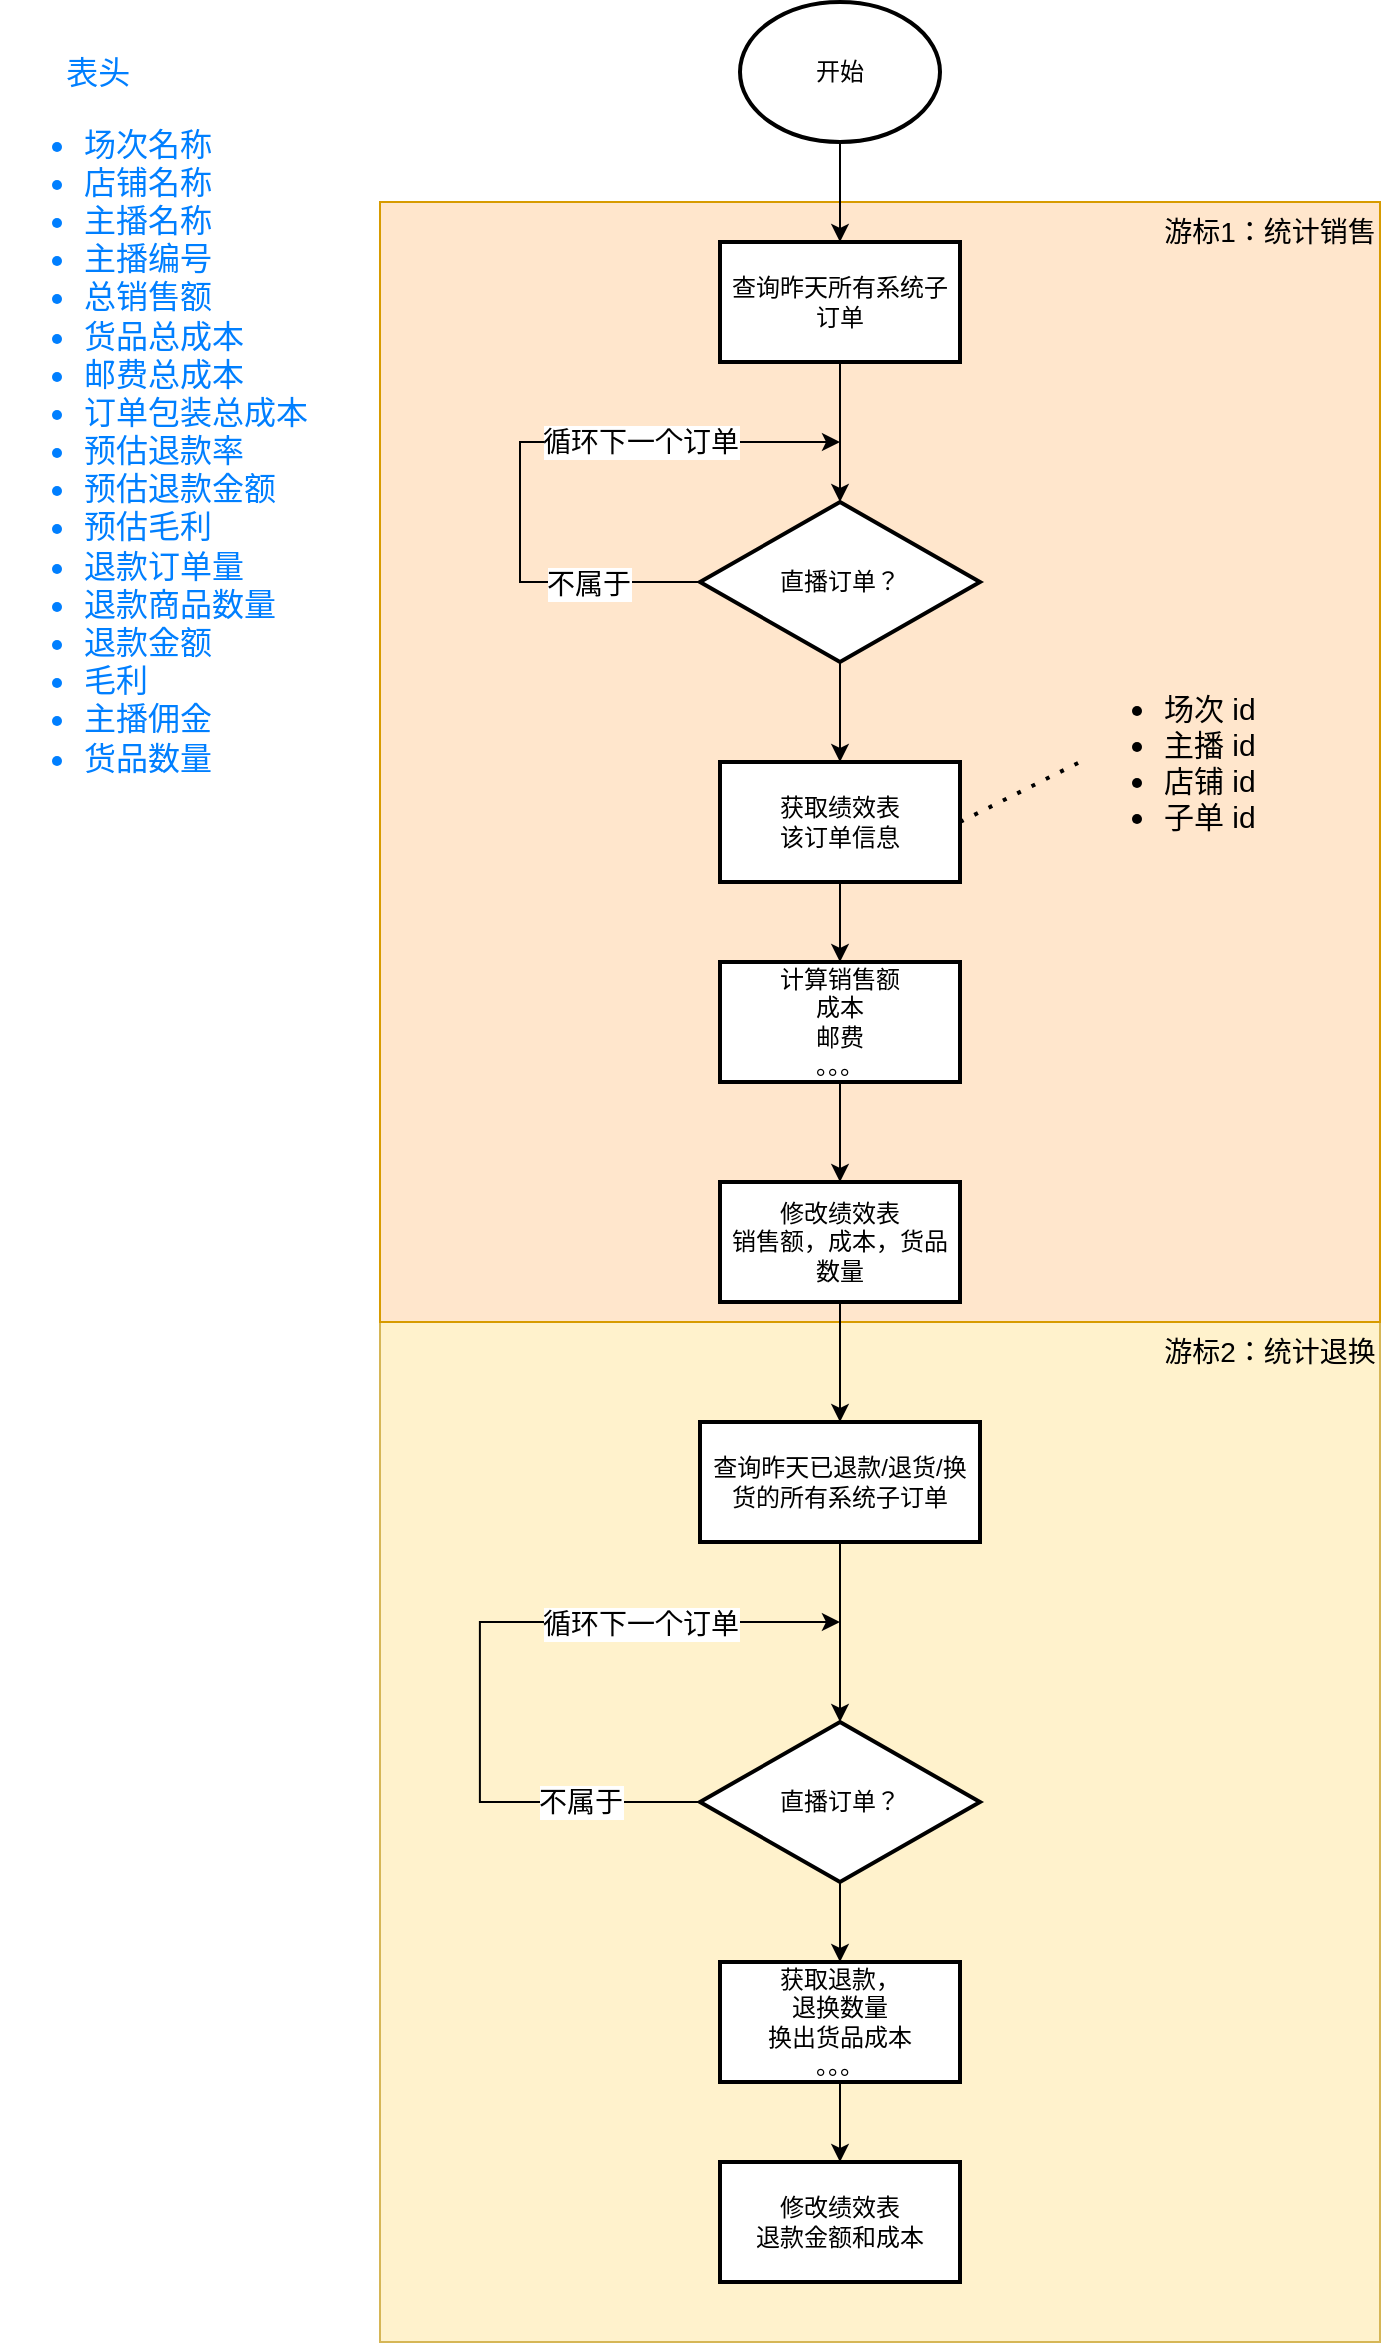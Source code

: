 <mxfile version="17.1.2" type="github">
  <diagram id="t_F-1Dw6Zl5kQm8IEOU6" name="第 1 页">
    <mxGraphModel dx="1038" dy="547" grid="1" gridSize="10" guides="1" tooltips="1" connect="1" arrows="1" fold="1" page="1" pageScale="1" pageWidth="1200" pageHeight="1920" math="0" shadow="0">
      <root>
        <mxCell id="0" />
        <mxCell id="1" parent="0" />
        <mxCell id="rYx-SEjjHaIsWCA3k80J-33" value="" style="whiteSpace=wrap;html=1;labelBackgroundColor=none;fontSize=14;fillColor=#fff2cc;strokeColor=#d6b656;" parent="1" vertex="1">
          <mxGeometry x="370" y="710" width="500" height="510" as="geometry" />
        </mxCell>
        <mxCell id="rYx-SEjjHaIsWCA3k80J-32" value="" style="whiteSpace=wrap;html=1;labelBackgroundColor=none;fontSize=14;fillColor=#ffe6cc;strokeColor=#d79b00;" parent="1" vertex="1">
          <mxGeometry x="370" y="150" width="500" height="560" as="geometry" />
        </mxCell>
        <mxCell id="rYx-SEjjHaIsWCA3k80J-1" value="" style="edgeStyle=orthogonalEdgeStyle;rounded=0;orthogonalLoop=1;jettySize=auto;html=1;fontSize=16;fontColor=#007FFF;" parent="1" source="T5tk2AwcZrp4xSw99o7m-2" target="T5tk2AwcZrp4xSw99o7m-8" edge="1">
          <mxGeometry relative="1" as="geometry" />
        </mxCell>
        <mxCell id="T5tk2AwcZrp4xSw99o7m-2" value="开始" style="strokeWidth=2;html=1;shape=mxgraph.flowchart.start_2;whiteSpace=wrap;" parent="1" vertex="1">
          <mxGeometry x="550" y="50" width="100" height="70" as="geometry" />
        </mxCell>
        <mxCell id="T5tk2AwcZrp4xSw99o7m-5" value="&lt;ul style=&quot;font-size: 15px;&quot;&gt;&lt;li style=&quot;font-size: 15px;&quot;&gt;场次 id&lt;/li&gt;&lt;li style=&quot;font-size: 15px;&quot;&gt;主播 id&lt;/li&gt;&lt;li style=&quot;font-size: 15px;&quot;&gt;店铺 id&lt;/li&gt;&lt;li style=&quot;font-size: 15px;&quot;&gt;子单 id&lt;/li&gt;&lt;/ul&gt;" style="text;strokeColor=none;fillColor=none;html=1;whiteSpace=wrap;verticalAlign=middle;overflow=hidden;fontSize=15;" parent="1" vertex="1">
          <mxGeometry x="720" y="375" width="130" height="110" as="geometry" />
        </mxCell>
        <mxCell id="T5tk2AwcZrp4xSw99o7m-7" value="&lt;div style=&quot;font-size: 16px&quot;&gt;&lt;span style=&quot;white-space: pre ; font-size: 16px&quot;&gt; &lt;/span&gt;&lt;span style=&quot;white-space: pre ; font-size: 16px&quot;&gt; &lt;/span&gt;&lt;/div&gt;&lt;div style=&quot;font-size: 16px&quot;&gt;&lt;span style=&quot;white-space: pre&quot;&gt; &lt;/span&gt;&amp;nbsp; &amp;nbsp; &amp;nbsp; 表头&lt;/div&gt;&lt;ul style=&quot;font-size: 16px&quot;&gt;&lt;li style=&quot;font-size: 16px&quot;&gt;场次名称&lt;/li&gt;&lt;li style=&quot;font-size: 16px&quot;&gt;店铺名称&lt;/li&gt;&lt;li style=&quot;font-size: 16px&quot;&gt;主播名称&lt;/li&gt;&lt;li style=&quot;font-size: 16px&quot;&gt;主播编号&lt;/li&gt;&lt;li style=&quot;font-size: 16px&quot;&gt;总销售额&lt;/li&gt;&lt;li style=&quot;font-size: 16px&quot;&gt;货品总成本&lt;/li&gt;&lt;li style=&quot;font-size: 16px&quot;&gt;邮费总成本&lt;/li&gt;&lt;li style=&quot;font-size: 16px&quot;&gt;订单包装总成本&lt;/li&gt;&lt;li style=&quot;font-size: 16px&quot;&gt;预估退款率&lt;/li&gt;&lt;li style=&quot;font-size: 16px&quot;&gt;预估退款金额&lt;/li&gt;&lt;li style=&quot;font-size: 16px&quot;&gt;预估毛利&lt;/li&gt;&lt;li style=&quot;font-size: 16px&quot;&gt;退款订单量&lt;/li&gt;&lt;li style=&quot;font-size: 16px&quot;&gt;退款商品数量&lt;/li&gt;&lt;li style=&quot;font-size: 16px&quot;&gt;退款金额&lt;/li&gt;&lt;li style=&quot;font-size: 16px&quot;&gt;毛利&lt;/li&gt;&lt;li style=&quot;font-size: 16px&quot;&gt;主播佣金&lt;/li&gt;&lt;li style=&quot;font-size: 16px&quot;&gt;货品数量&lt;/li&gt;&lt;/ul&gt;" style="text;strokeColor=none;fillColor=none;html=1;whiteSpace=wrap;verticalAlign=middle;overflow=hidden;fontSize=16;fontColor=#007FFF;labelBackgroundColor=none;" parent="1" vertex="1">
          <mxGeometry x="180" y="50" width="160" height="410" as="geometry" />
        </mxCell>
        <mxCell id="rYx-SEjjHaIsWCA3k80J-3" value="" style="edgeStyle=orthogonalEdgeStyle;rounded=0;orthogonalLoop=1;jettySize=auto;html=1;fontSize=16;fontColor=#007FFF;" parent="1" source="T5tk2AwcZrp4xSw99o7m-8" target="rYx-SEjjHaIsWCA3k80J-2" edge="1">
          <mxGeometry relative="1" as="geometry" />
        </mxCell>
        <mxCell id="T5tk2AwcZrp4xSw99o7m-8" value="查询昨天所有系统子订单" style="whiteSpace=wrap;html=1;strokeWidth=2;" parent="1" vertex="1">
          <mxGeometry x="540" y="170" width="120" height="60" as="geometry" />
        </mxCell>
        <mxCell id="rYx-SEjjHaIsWCA3k80J-4" style="edgeStyle=orthogonalEdgeStyle;rounded=0;orthogonalLoop=1;jettySize=auto;html=1;fontSize=16;fontColor=#007FFF;" parent="1" source="rYx-SEjjHaIsWCA3k80J-2" edge="1">
          <mxGeometry relative="1" as="geometry">
            <mxPoint x="600" y="270" as="targetPoint" />
            <Array as="points">
              <mxPoint x="440" y="340" />
              <mxPoint x="440" y="270" />
            </Array>
          </mxGeometry>
        </mxCell>
        <mxCell id="rYx-SEjjHaIsWCA3k80J-5" value="循环下一个订单" style="edgeLabel;html=1;align=center;verticalAlign=middle;resizable=0;points=[];fontSize=14;fontColor=#000000;labelBackgroundColor=default;" parent="rYx-SEjjHaIsWCA3k80J-4" vertex="1" connectable="0">
          <mxGeometry x="0.262" y="-3" relative="1" as="geometry">
            <mxPoint x="18" y="-3" as="offset" />
          </mxGeometry>
        </mxCell>
        <mxCell id="rYx-SEjjHaIsWCA3k80J-8" value="不属于" style="edgeLabel;html=1;align=center;verticalAlign=middle;resizable=0;points=[];fontSize=14;fontColor=#000000;" parent="rYx-SEjjHaIsWCA3k80J-4" vertex="1" connectable="0">
          <mxGeometry x="-0.65" y="1" relative="1" as="geometry">
            <mxPoint as="offset" />
          </mxGeometry>
        </mxCell>
        <mxCell id="rYx-SEjjHaIsWCA3k80J-7" value="" style="edgeStyle=orthogonalEdgeStyle;rounded=0;orthogonalLoop=1;jettySize=auto;html=1;fontSize=16;fontColor=#007FFF;" parent="1" source="rYx-SEjjHaIsWCA3k80J-2" target="rYx-SEjjHaIsWCA3k80J-6" edge="1">
          <mxGeometry relative="1" as="geometry" />
        </mxCell>
        <mxCell id="rYx-SEjjHaIsWCA3k80J-2" value="直播订单？" style="rhombus;whiteSpace=wrap;html=1;strokeWidth=2;" parent="1" vertex="1">
          <mxGeometry x="530" y="300" width="140" height="80" as="geometry" />
        </mxCell>
        <mxCell id="rYx-SEjjHaIsWCA3k80J-11" value="" style="edgeStyle=orthogonalEdgeStyle;rounded=0;orthogonalLoop=1;jettySize=auto;html=1;fontSize=14;fontColor=#000000;" parent="1" source="rYx-SEjjHaIsWCA3k80J-6" target="rYx-SEjjHaIsWCA3k80J-10" edge="1">
          <mxGeometry relative="1" as="geometry" />
        </mxCell>
        <mxCell id="rYx-SEjjHaIsWCA3k80J-6" value="获取绩效表&lt;br&gt;该订单信息" style="whiteSpace=wrap;html=1;strokeWidth=2;" parent="1" vertex="1">
          <mxGeometry x="540" y="430" width="120" height="60" as="geometry" />
        </mxCell>
        <mxCell id="rYx-SEjjHaIsWCA3k80J-9" value="" style="endArrow=none;dashed=1;html=1;dashPattern=1 3;strokeWidth=2;rounded=0;fontSize=14;fontColor=#000000;entryX=0;entryY=0.5;entryDx=0;entryDy=0;exitX=1;exitY=0.5;exitDx=0;exitDy=0;" parent="1" source="rYx-SEjjHaIsWCA3k80J-6" target="T5tk2AwcZrp4xSw99o7m-5" edge="1">
          <mxGeometry width="50" height="50" relative="1" as="geometry">
            <mxPoint x="700" y="490" as="sourcePoint" />
            <mxPoint x="750" y="440" as="targetPoint" />
          </mxGeometry>
        </mxCell>
        <mxCell id="rYx-SEjjHaIsWCA3k80J-26" value="" style="edgeStyle=orthogonalEdgeStyle;rounded=0;orthogonalLoop=1;jettySize=auto;html=1;fontSize=14;fontColor=#000000;" parent="1" source="rYx-SEjjHaIsWCA3k80J-10" target="rYx-SEjjHaIsWCA3k80J-25" edge="1">
          <mxGeometry relative="1" as="geometry" />
        </mxCell>
        <mxCell id="rYx-SEjjHaIsWCA3k80J-10" value="计算销售额&lt;br&gt;成本&lt;br&gt;邮费&lt;br&gt;。。。" style="whiteSpace=wrap;html=1;strokeWidth=2;" parent="1" vertex="1">
          <mxGeometry x="540" y="530" width="120" height="60" as="geometry" />
        </mxCell>
        <mxCell id="rYx-SEjjHaIsWCA3k80J-17" value="" style="edgeStyle=orthogonalEdgeStyle;rounded=0;orthogonalLoop=1;jettySize=auto;html=1;fontSize=14;fontColor=#000000;" parent="1" source="rYx-SEjjHaIsWCA3k80J-14" target="rYx-SEjjHaIsWCA3k80J-16" edge="1">
          <mxGeometry relative="1" as="geometry" />
        </mxCell>
        <mxCell id="rYx-SEjjHaIsWCA3k80J-14" value="查询昨天已退款/退货/换货的所有系统子订单" style="whiteSpace=wrap;html=1;strokeWidth=2;" parent="1" vertex="1">
          <mxGeometry x="530" y="760" width="140" height="60" as="geometry" />
        </mxCell>
        <mxCell id="rYx-SEjjHaIsWCA3k80J-20" style="edgeStyle=orthogonalEdgeStyle;rounded=0;orthogonalLoop=1;jettySize=auto;html=1;fontSize=14;fontColor=#000000;" parent="1" edge="1">
          <mxGeometry relative="1" as="geometry">
            <mxPoint x="530.02" y="950.029" as="sourcePoint" />
            <mxPoint x="599.97" y="860" as="targetPoint" />
            <Array as="points">
              <mxPoint x="419.97" y="950" />
              <mxPoint x="419.97" y="860" />
            </Array>
          </mxGeometry>
        </mxCell>
        <mxCell id="rYx-SEjjHaIsWCA3k80J-21" value="不属于" style="edgeLabel;html=1;align=center;verticalAlign=middle;resizable=0;points=[];fontSize=14;fontColor=#000000;" parent="rYx-SEjjHaIsWCA3k80J-20" vertex="1" connectable="0">
          <mxGeometry x="-0.356" y="1" relative="1" as="geometry">
            <mxPoint x="51" y="12" as="offset" />
          </mxGeometry>
        </mxCell>
        <mxCell id="rYx-SEjjHaIsWCA3k80J-22" value="循环下一个订单" style="edgeLabel;html=1;align=center;verticalAlign=middle;resizable=0;points=[];fontSize=14;fontColor=#000000;" parent="rYx-SEjjHaIsWCA3k80J-20" vertex="1" connectable="0">
          <mxGeometry x="0.026" y="3" relative="1" as="geometry">
            <mxPoint x="83" y="-4" as="offset" />
          </mxGeometry>
        </mxCell>
        <mxCell id="rYx-SEjjHaIsWCA3k80J-29" value="" style="edgeStyle=orthogonalEdgeStyle;rounded=0;orthogonalLoop=1;jettySize=auto;html=1;fontSize=14;fontColor=#000000;" parent="1" source="rYx-SEjjHaIsWCA3k80J-16" target="rYx-SEjjHaIsWCA3k80J-28" edge="1">
          <mxGeometry relative="1" as="geometry" />
        </mxCell>
        <mxCell id="rYx-SEjjHaIsWCA3k80J-16" value="直播订单？" style="rhombus;whiteSpace=wrap;html=1;strokeWidth=2;" parent="1" vertex="1">
          <mxGeometry x="530" y="910" width="140" height="80" as="geometry" />
        </mxCell>
        <mxCell id="rYx-SEjjHaIsWCA3k80J-27" value="" style="edgeStyle=orthogonalEdgeStyle;rounded=0;orthogonalLoop=1;jettySize=auto;html=1;fontSize=14;fontColor=#000000;" parent="1" source="rYx-SEjjHaIsWCA3k80J-25" target="rYx-SEjjHaIsWCA3k80J-14" edge="1">
          <mxGeometry relative="1" as="geometry" />
        </mxCell>
        <mxCell id="rYx-SEjjHaIsWCA3k80J-25" value="修改绩效表&lt;br&gt;销售额，成本，货品数量" style="whiteSpace=wrap;html=1;strokeWidth=2;" parent="1" vertex="1">
          <mxGeometry x="540" y="640" width="120" height="60" as="geometry" />
        </mxCell>
        <mxCell id="rYx-SEjjHaIsWCA3k80J-31" value="" style="edgeStyle=orthogonalEdgeStyle;rounded=0;orthogonalLoop=1;jettySize=auto;html=1;fontSize=14;fontColor=#000000;" parent="1" source="rYx-SEjjHaIsWCA3k80J-28" target="rYx-SEjjHaIsWCA3k80J-30" edge="1">
          <mxGeometry relative="1" as="geometry" />
        </mxCell>
        <mxCell id="rYx-SEjjHaIsWCA3k80J-28" value="获取退款，&lt;br&gt;退换数量&lt;br&gt;换出货品成本&lt;br&gt;。。。" style="whiteSpace=wrap;html=1;strokeWidth=2;" parent="1" vertex="1">
          <mxGeometry x="540" y="1030" width="120" height="60" as="geometry" />
        </mxCell>
        <mxCell id="rYx-SEjjHaIsWCA3k80J-30" value="修改绩效表&lt;br&gt;退款金额和成本" style="whiteSpace=wrap;html=1;strokeWidth=2;" parent="1" vertex="1">
          <mxGeometry x="540" y="1130" width="120" height="60" as="geometry" />
        </mxCell>
        <mxCell id="rYx-SEjjHaIsWCA3k80J-34" value="游标1：统计销售" style="text;html=1;strokeColor=none;fillColor=none;align=center;verticalAlign=middle;whiteSpace=wrap;rounded=0;labelBackgroundColor=none;fontSize=14;fontColor=#000000;" parent="1" vertex="1">
          <mxGeometry x="760" y="150" width="110" height="30" as="geometry" />
        </mxCell>
        <mxCell id="rYx-SEjjHaIsWCA3k80J-35" value="游标2：统计退换" style="text;html=1;strokeColor=none;fillColor=none;align=center;verticalAlign=middle;whiteSpace=wrap;rounded=0;labelBackgroundColor=none;fontSize=14;fontColor=#000000;" parent="1" vertex="1">
          <mxGeometry x="760" y="710" width="110" height="30" as="geometry" />
        </mxCell>
      </root>
    </mxGraphModel>
  </diagram>
</mxfile>
